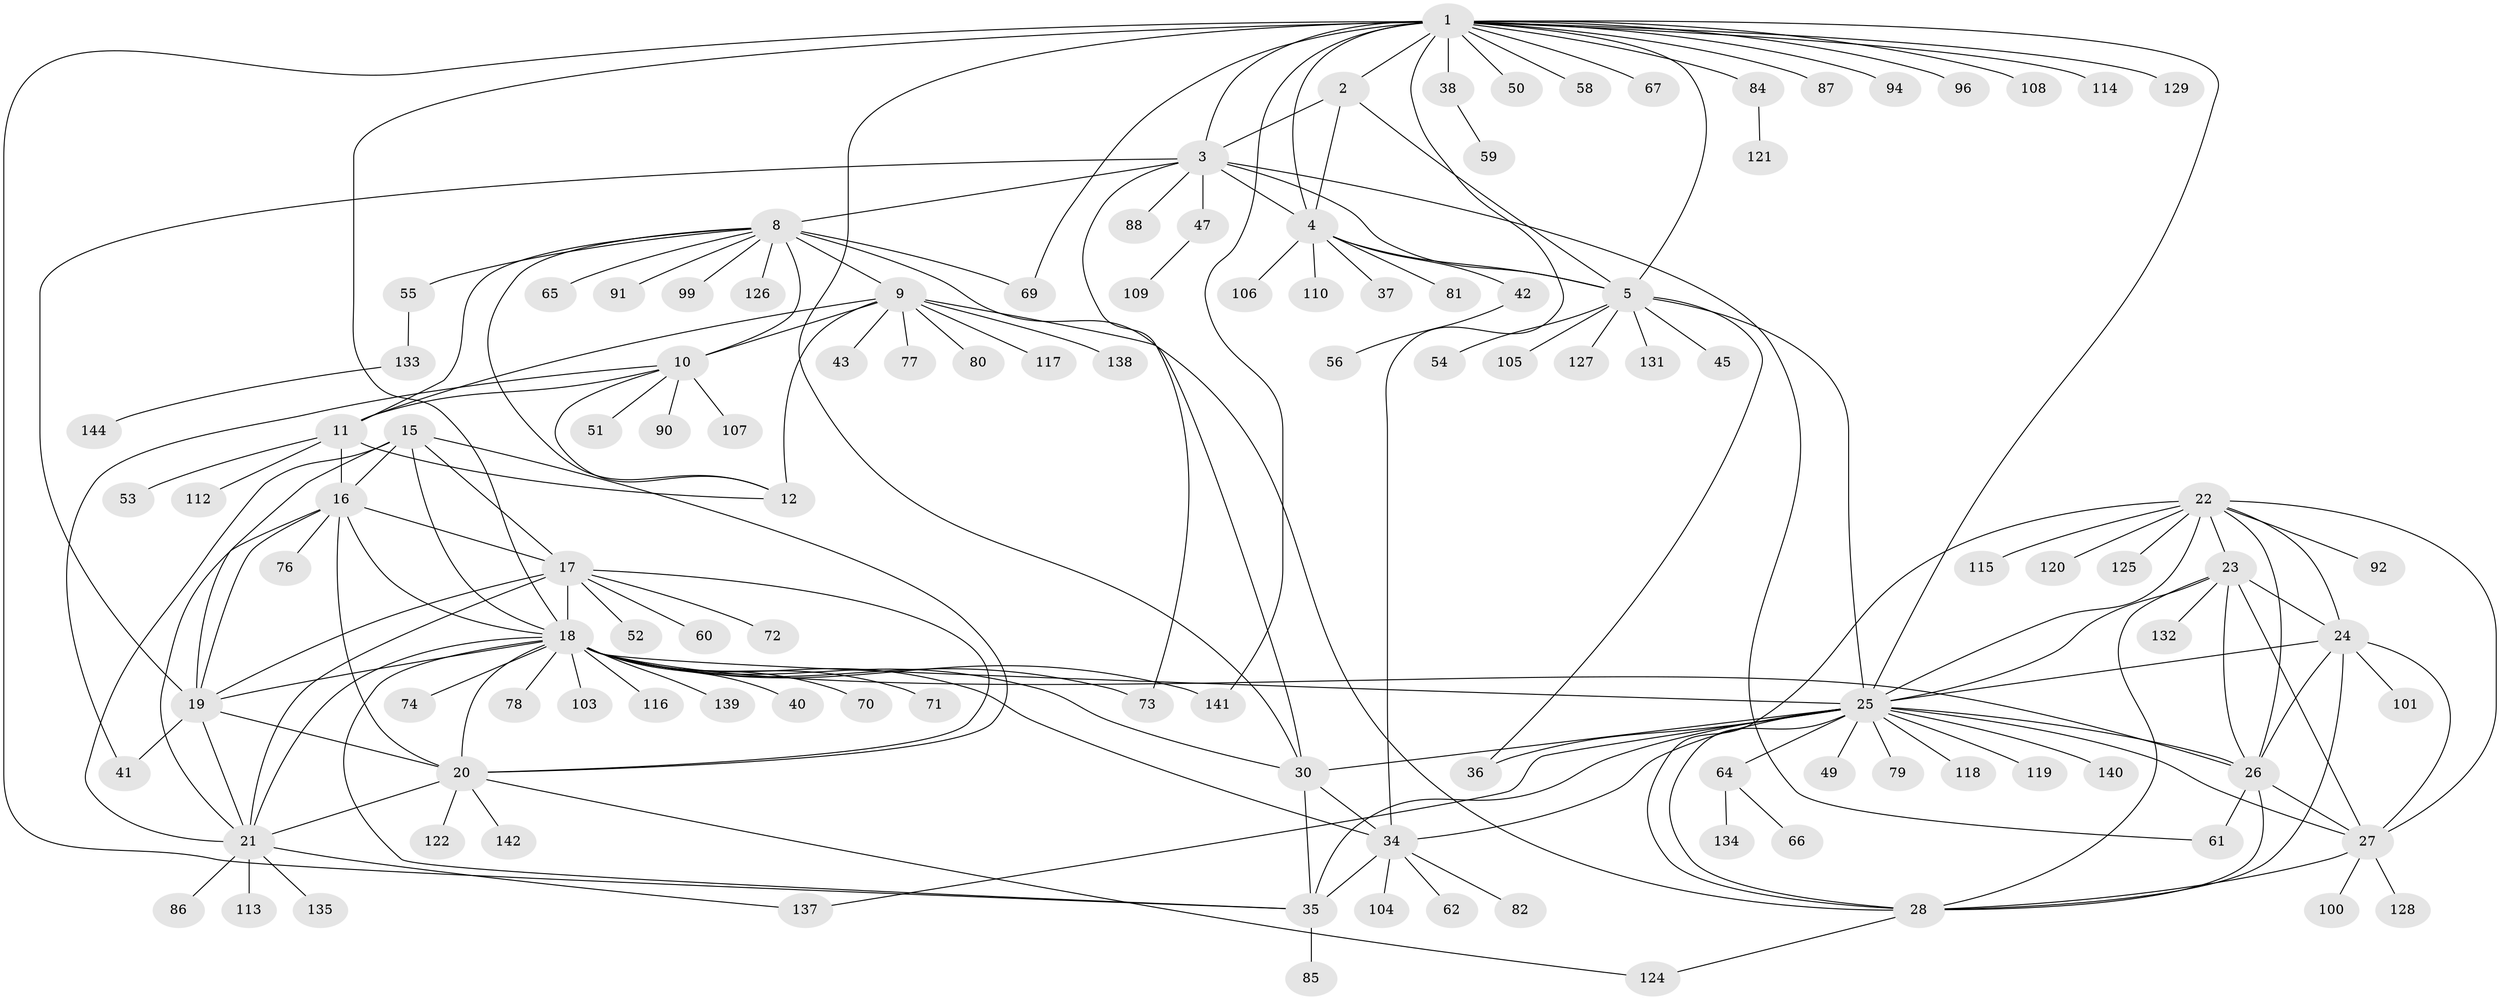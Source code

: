 // original degree distribution, {14: 0.013888888888888888, 6: 0.027777777777777776, 9: 0.041666666666666664, 7: 0.020833333333333332, 10: 0.04861111111111111, 8: 0.034722222222222224, 11: 0.027777777777777776, 12: 0.006944444444444444, 13: 0.013888888888888888, 15: 0.006944444444444444, 2: 0.13194444444444445, 1: 0.6111111111111112, 3: 0.013888888888888888}
// Generated by graph-tools (version 1.1) at 2025/42/03/06/25 10:42:07]
// undirected, 116 vertices, 181 edges
graph export_dot {
graph [start="1"]
  node [color=gray90,style=filled];
  1 [super="+31"];
  2;
  3 [super="+6"];
  4 [super="+7"];
  5 [super="+102"];
  8 [super="+13"];
  9 [super="+14"];
  10 [super="+98"];
  11 [super="+57"];
  12;
  15;
  16 [super="+83"];
  17 [super="+130"];
  18 [super="+29"];
  19 [super="+111"];
  20 [super="+48"];
  21 [super="+44"];
  22 [super="+89"];
  23;
  24 [super="+93"];
  25 [super="+33"];
  26 [super="+75"];
  27 [super="+68"];
  28;
  30 [super="+32"];
  34 [super="+97"];
  35 [super="+46"];
  36 [super="+39"];
  37;
  38;
  40;
  41;
  42;
  43;
  45;
  47;
  49;
  50 [super="+63"];
  51;
  52;
  53;
  54;
  55;
  56;
  58;
  59 [super="+136"];
  60 [super="+123"];
  61;
  62;
  64;
  65;
  66;
  67;
  69 [super="+95"];
  70;
  71;
  72;
  73;
  74;
  76;
  77;
  78;
  79;
  80;
  81;
  82;
  84 [super="+143"];
  85;
  86;
  87;
  88;
  90;
  91;
  92;
  94;
  96;
  99;
  100;
  101;
  103;
  104;
  105;
  106;
  107;
  108;
  109;
  110;
  112;
  113;
  114;
  115;
  116;
  117;
  118;
  119;
  120;
  121;
  122;
  124;
  125;
  126;
  127;
  128;
  129;
  131;
  132;
  133;
  134;
  135;
  137;
  138;
  139;
  140;
  141;
  142;
  144;
  1 -- 2;
  1 -- 3 [weight=2];
  1 -- 4 [weight=2];
  1 -- 5;
  1 -- 50;
  1 -- 67;
  1 -- 84;
  1 -- 87;
  1 -- 94;
  1 -- 108;
  1 -- 34;
  1 -- 35;
  1 -- 96;
  1 -- 129;
  1 -- 38;
  1 -- 141;
  1 -- 18;
  1 -- 114;
  1 -- 58;
  1 -- 30 [weight=2];
  1 -- 25;
  1 -- 69;
  2 -- 3 [weight=2];
  2 -- 4 [weight=2];
  2 -- 5;
  3 -- 4 [weight=4];
  3 -- 5 [weight=2];
  3 -- 19;
  3 -- 61;
  3 -- 73;
  3 -- 8;
  3 -- 47;
  3 -- 88;
  4 -- 5 [weight=2];
  4 -- 42;
  4 -- 37;
  4 -- 106;
  4 -- 110;
  4 -- 81;
  5 -- 25;
  5 -- 45;
  5 -- 54;
  5 -- 105;
  5 -- 127;
  5 -- 131;
  5 -- 36;
  8 -- 9 [weight=4];
  8 -- 10 [weight=2];
  8 -- 11 [weight=2];
  8 -- 12 [weight=2];
  8 -- 91;
  8 -- 126;
  8 -- 65;
  8 -- 99;
  8 -- 69;
  8 -- 55;
  8 -- 30;
  9 -- 10 [weight=2];
  9 -- 11 [weight=2];
  9 -- 12 [weight=2];
  9 -- 28;
  9 -- 77;
  9 -- 80;
  9 -- 117;
  9 -- 138;
  9 -- 43;
  10 -- 11;
  10 -- 12;
  10 -- 41;
  10 -- 51;
  10 -- 90;
  10 -- 107;
  11 -- 12;
  11 -- 16;
  11 -- 53;
  11 -- 112;
  15 -- 16;
  15 -- 17;
  15 -- 18;
  15 -- 19;
  15 -- 20;
  15 -- 21;
  16 -- 17;
  16 -- 18;
  16 -- 19;
  16 -- 20;
  16 -- 21;
  16 -- 76;
  17 -- 18;
  17 -- 19;
  17 -- 20;
  17 -- 21;
  17 -- 52;
  17 -- 60;
  17 -- 72;
  18 -- 19 [weight=2];
  18 -- 20;
  18 -- 21;
  18 -- 26;
  18 -- 103;
  18 -- 139;
  18 -- 141;
  18 -- 34;
  18 -- 35;
  18 -- 70;
  18 -- 71;
  18 -- 40;
  18 -- 73;
  18 -- 74;
  18 -- 78;
  18 -- 116;
  18 -- 30 [weight=2];
  18 -- 25;
  19 -- 20;
  19 -- 21;
  19 -- 41;
  20 -- 21;
  20 -- 122;
  20 -- 124;
  20 -- 142;
  21 -- 86;
  21 -- 113;
  21 -- 135;
  21 -- 137;
  22 -- 23;
  22 -- 24;
  22 -- 25;
  22 -- 26;
  22 -- 27;
  22 -- 28;
  22 -- 92;
  22 -- 115;
  22 -- 120;
  22 -- 125;
  23 -- 24;
  23 -- 25;
  23 -- 26;
  23 -- 27;
  23 -- 28;
  23 -- 132;
  24 -- 25;
  24 -- 26;
  24 -- 27;
  24 -- 28;
  24 -- 101;
  25 -- 26;
  25 -- 27;
  25 -- 28;
  25 -- 49;
  25 -- 64;
  25 -- 79;
  25 -- 118;
  25 -- 119;
  25 -- 34;
  25 -- 35;
  25 -- 36;
  25 -- 137;
  25 -- 140;
  25 -- 30 [weight=2];
  26 -- 27;
  26 -- 28;
  26 -- 61;
  27 -- 28;
  27 -- 100;
  27 -- 128;
  28 -- 124;
  30 -- 34 [weight=2];
  30 -- 35 [weight=2];
  34 -- 35;
  34 -- 62;
  34 -- 82;
  34 -- 104;
  35 -- 85;
  38 -- 59;
  42 -- 56;
  47 -- 109;
  55 -- 133;
  64 -- 66;
  64 -- 134;
  84 -- 121;
  133 -- 144;
}
